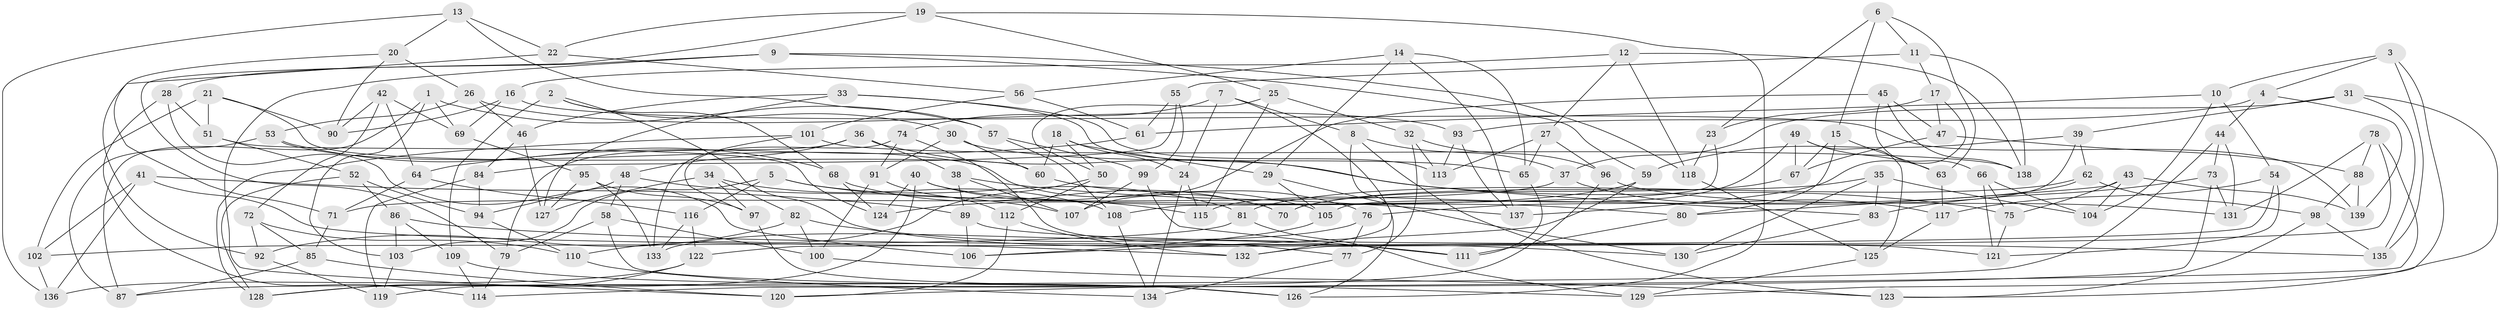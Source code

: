 // Generated by graph-tools (version 1.1) at 2025/16/03/09/25 04:16:35]
// undirected, 139 vertices, 278 edges
graph export_dot {
graph [start="1"]
  node [color=gray90,style=filled];
  1;
  2;
  3;
  4;
  5;
  6;
  7;
  8;
  9;
  10;
  11;
  12;
  13;
  14;
  15;
  16;
  17;
  18;
  19;
  20;
  21;
  22;
  23;
  24;
  25;
  26;
  27;
  28;
  29;
  30;
  31;
  32;
  33;
  34;
  35;
  36;
  37;
  38;
  39;
  40;
  41;
  42;
  43;
  44;
  45;
  46;
  47;
  48;
  49;
  50;
  51;
  52;
  53;
  54;
  55;
  56;
  57;
  58;
  59;
  60;
  61;
  62;
  63;
  64;
  65;
  66;
  67;
  68;
  69;
  70;
  71;
  72;
  73;
  74;
  75;
  76;
  77;
  78;
  79;
  80;
  81;
  82;
  83;
  84;
  85;
  86;
  87;
  88;
  89;
  90;
  91;
  92;
  93;
  94;
  95;
  96;
  97;
  98;
  99;
  100;
  101;
  102;
  103;
  104;
  105;
  106;
  107;
  108;
  109;
  110;
  111;
  112;
  113;
  114;
  115;
  116;
  117;
  118;
  119;
  120;
  121;
  122;
  123;
  124;
  125;
  126;
  127;
  128;
  129;
  130;
  131;
  132;
  133;
  134;
  135;
  136;
  137;
  138;
  139;
  1 -- 87;
  1 -- 69;
  1 -- 57;
  1 -- 103;
  2 -- 68;
  2 -- 130;
  2 -- 30;
  2 -- 109;
  3 -- 129;
  3 -- 135;
  3 -- 4;
  3 -- 10;
  4 -- 139;
  4 -- 44;
  4 -- 93;
  5 -- 103;
  5 -- 116;
  5 -- 81;
  5 -- 115;
  6 -- 11;
  6 -- 23;
  6 -- 63;
  6 -- 15;
  7 -- 24;
  7 -- 74;
  7 -- 126;
  7 -- 8;
  8 -- 37;
  8 -- 132;
  8 -- 123;
  9 -- 118;
  9 -- 59;
  9 -- 120;
  9 -- 28;
  10 -- 104;
  10 -- 54;
  10 -- 61;
  11 -- 55;
  11 -- 138;
  11 -- 17;
  12 -- 118;
  12 -- 16;
  12 -- 27;
  12 -- 138;
  13 -- 20;
  13 -- 136;
  13 -- 57;
  13 -- 22;
  14 -- 29;
  14 -- 56;
  14 -- 137;
  14 -- 65;
  15 -- 63;
  15 -- 67;
  15 -- 80;
  16 -- 69;
  16 -- 139;
  16 -- 90;
  17 -- 137;
  17 -- 47;
  17 -- 23;
  18 -- 24;
  18 -- 29;
  18 -- 50;
  18 -- 60;
  19 -- 79;
  19 -- 25;
  19 -- 22;
  19 -- 126;
  20 -- 26;
  20 -- 90;
  20 -- 71;
  21 -- 51;
  21 -- 60;
  21 -- 102;
  21 -- 90;
  22 -- 56;
  22 -- 92;
  23 -- 108;
  23 -- 118;
  24 -- 115;
  24 -- 134;
  25 -- 50;
  25 -- 32;
  25 -- 115;
  26 -- 53;
  26 -- 46;
  26 -- 93;
  27 -- 96;
  27 -- 65;
  27 -- 113;
  28 -- 106;
  28 -- 51;
  28 -- 114;
  29 -- 130;
  29 -- 105;
  30 -- 65;
  30 -- 91;
  30 -- 60;
  31 -- 37;
  31 -- 135;
  31 -- 39;
  31 -- 123;
  32 -- 77;
  32 -- 113;
  32 -- 96;
  33 -- 127;
  33 -- 113;
  33 -- 46;
  33 -- 83;
  34 -- 82;
  34 -- 97;
  34 -- 108;
  34 -- 127;
  35 -- 83;
  35 -- 104;
  35 -- 70;
  35 -- 130;
  36 -- 38;
  36 -- 75;
  36 -- 48;
  36 -- 79;
  37 -- 71;
  37 -- 117;
  38 -- 89;
  38 -- 107;
  38 -- 137;
  39 -- 105;
  39 -- 62;
  39 -- 59;
  40 -- 124;
  40 -- 105;
  40 -- 80;
  40 -- 128;
  41 -- 89;
  41 -- 136;
  41 -- 132;
  41 -- 102;
  42 -- 90;
  42 -- 69;
  42 -- 64;
  42 -- 72;
  43 -- 139;
  43 -- 75;
  43 -- 104;
  43 -- 80;
  44 -- 131;
  44 -- 73;
  44 -- 87;
  45 -- 66;
  45 -- 138;
  45 -- 47;
  45 -- 107;
  46 -- 127;
  46 -- 84;
  47 -- 67;
  47 -- 88;
  48 -- 58;
  48 -- 107;
  48 -- 94;
  49 -- 115;
  49 -- 63;
  49 -- 67;
  49 -- 125;
  50 -- 110;
  50 -- 112;
  51 -- 124;
  51 -- 52;
  52 -- 86;
  52 -- 128;
  52 -- 94;
  53 -- 87;
  53 -- 68;
  53 -- 70;
  54 -- 121;
  54 -- 122;
  54 -- 117;
  55 -- 61;
  55 -- 99;
  55 -- 84;
  56 -- 61;
  56 -- 101;
  57 -- 99;
  57 -- 108;
  58 -- 79;
  58 -- 100;
  58 -- 129;
  59 -- 106;
  59 -- 124;
  60 -- 76;
  61 -- 64;
  62 -- 81;
  62 -- 98;
  62 -- 76;
  63 -- 117;
  64 -- 71;
  64 -- 116;
  65 -- 111;
  66 -- 121;
  66 -- 75;
  66 -- 104;
  67 -- 70;
  68 -- 124;
  68 -- 70;
  69 -- 95;
  71 -- 85;
  72 -- 110;
  72 -- 92;
  72 -- 85;
  73 -- 114;
  73 -- 131;
  73 -- 83;
  74 -- 91;
  74 -- 97;
  74 -- 77;
  75 -- 121;
  76 -- 77;
  76 -- 133;
  77 -- 134;
  78 -- 120;
  78 -- 88;
  78 -- 131;
  78 -- 132;
  79 -- 114;
  80 -- 111;
  81 -- 129;
  81 -- 102;
  82 -- 92;
  82 -- 111;
  82 -- 100;
  83 -- 130;
  84 -- 94;
  84 -- 119;
  85 -- 120;
  85 -- 87;
  86 -- 109;
  86 -- 135;
  86 -- 103;
  88 -- 139;
  88 -- 98;
  89 -- 106;
  89 -- 121;
  91 -- 112;
  91 -- 100;
  92 -- 119;
  93 -- 113;
  93 -- 137;
  94 -- 110;
  95 -- 133;
  95 -- 97;
  95 -- 127;
  96 -- 131;
  96 -- 119;
  97 -- 126;
  98 -- 123;
  98 -- 135;
  99 -- 107;
  99 -- 111;
  100 -- 123;
  101 -- 133;
  101 -- 138;
  101 -- 128;
  102 -- 136;
  103 -- 119;
  105 -- 106;
  108 -- 134;
  109 -- 114;
  109 -- 126;
  110 -- 134;
  112 -- 132;
  112 -- 120;
  116 -- 122;
  116 -- 133;
  117 -- 125;
  118 -- 125;
  122 -- 136;
  122 -- 128;
  125 -- 129;
}
